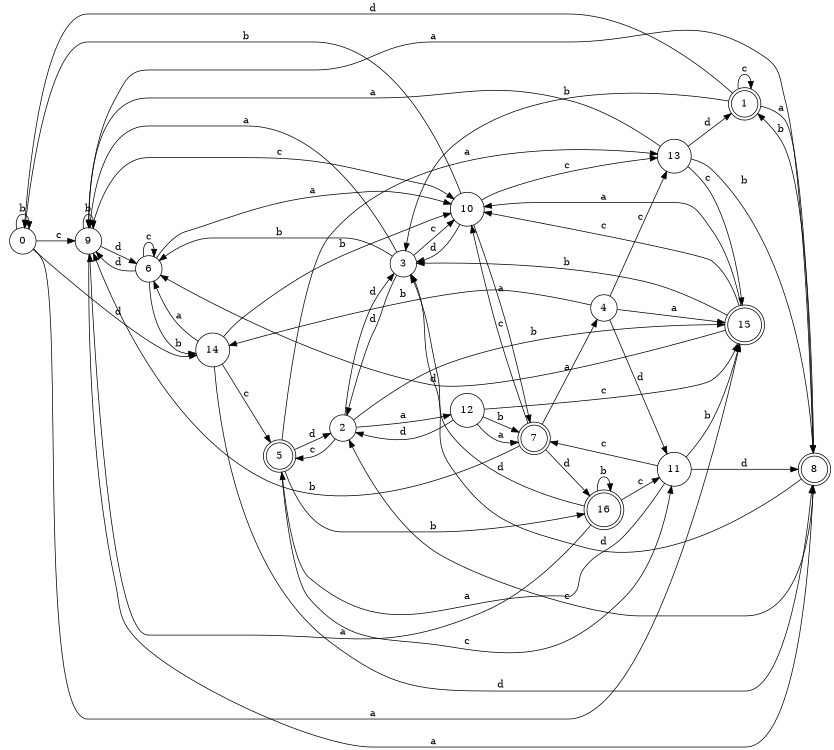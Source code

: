 digraph n14_10 {
__start0 [label="" shape="none"];

rankdir=LR;
size="8,5";

s0 [style="filled", color="black", fillcolor="white" shape="circle", label="0"];
s1 [style="rounded,filled", color="black", fillcolor="white" shape="doublecircle", label="1"];
s2 [style="filled", color="black", fillcolor="white" shape="circle", label="2"];
s3 [style="filled", color="black", fillcolor="white" shape="circle", label="3"];
s4 [style="filled", color="black", fillcolor="white" shape="circle", label="4"];
s5 [style="rounded,filled", color="black", fillcolor="white" shape="doublecircle", label="5"];
s6 [style="filled", color="black", fillcolor="white" shape="circle", label="6"];
s7 [style="rounded,filled", color="black", fillcolor="white" shape="doublecircle", label="7"];
s8 [style="rounded,filled", color="black", fillcolor="white" shape="doublecircle", label="8"];
s9 [style="filled", color="black", fillcolor="white" shape="circle", label="9"];
s10 [style="filled", color="black", fillcolor="white" shape="circle", label="10"];
s11 [style="filled", color="black", fillcolor="white" shape="circle", label="11"];
s12 [style="filled", color="black", fillcolor="white" shape="circle", label="12"];
s13 [style="filled", color="black", fillcolor="white" shape="circle", label="13"];
s14 [style="filled", color="black", fillcolor="white" shape="circle", label="14"];
s15 [style="rounded,filled", color="black", fillcolor="white" shape="doublecircle", label="15"];
s16 [style="rounded,filled", color="black", fillcolor="white" shape="doublecircle", label="16"];
s0 -> s15 [label="a"];
s0 -> s0 [label="b"];
s0 -> s9 [label="c"];
s0 -> s14 [label="d"];
s1 -> s8 [label="a"];
s1 -> s3 [label="b"];
s1 -> s1 [label="c"];
s1 -> s0 [label="d"];
s2 -> s12 [label="a"];
s2 -> s15 [label="b"];
s2 -> s5 [label="c"];
s2 -> s3 [label="d"];
s3 -> s9 [label="a"];
s3 -> s6 [label="b"];
s3 -> s10 [label="c"];
s3 -> s2 [label="d"];
s4 -> s15 [label="a"];
s4 -> s14 [label="b"];
s4 -> s13 [label="c"];
s4 -> s11 [label="d"];
s5 -> s13 [label="a"];
s5 -> s16 [label="b"];
s5 -> s11 [label="c"];
s5 -> s2 [label="d"];
s6 -> s10 [label="a"];
s6 -> s14 [label="b"];
s6 -> s6 [label="c"];
s6 -> s9 [label="d"];
s7 -> s4 [label="a"];
s7 -> s9 [label="b"];
s7 -> s10 [label="c"];
s7 -> s16 [label="d"];
s8 -> s9 [label="a"];
s8 -> s1 [label="b"];
s8 -> s2 [label="c"];
s8 -> s3 [label="d"];
s9 -> s8 [label="a"];
s9 -> s9 [label="b"];
s9 -> s10 [label="c"];
s9 -> s6 [label="d"];
s10 -> s7 [label="a"];
s10 -> s0 [label="b"];
s10 -> s13 [label="c"];
s10 -> s3 [label="d"];
s11 -> s5 [label="a"];
s11 -> s15 [label="b"];
s11 -> s7 [label="c"];
s11 -> s8 [label="d"];
s12 -> s7 [label="a"];
s12 -> s7 [label="b"];
s12 -> s15 [label="c"];
s12 -> s2 [label="d"];
s13 -> s9 [label="a"];
s13 -> s8 [label="b"];
s13 -> s15 [label="c"];
s13 -> s1 [label="d"];
s14 -> s6 [label="a"];
s14 -> s10 [label="b"];
s14 -> s5 [label="c"];
s14 -> s8 [label="d"];
s15 -> s10 [label="a"];
s15 -> s3 [label="b"];
s15 -> s10 [label="c"];
s15 -> s6 [label="d"];
s16 -> s9 [label="a"];
s16 -> s16 [label="b"];
s16 -> s11 [label="c"];
s16 -> s3 [label="d"];

}